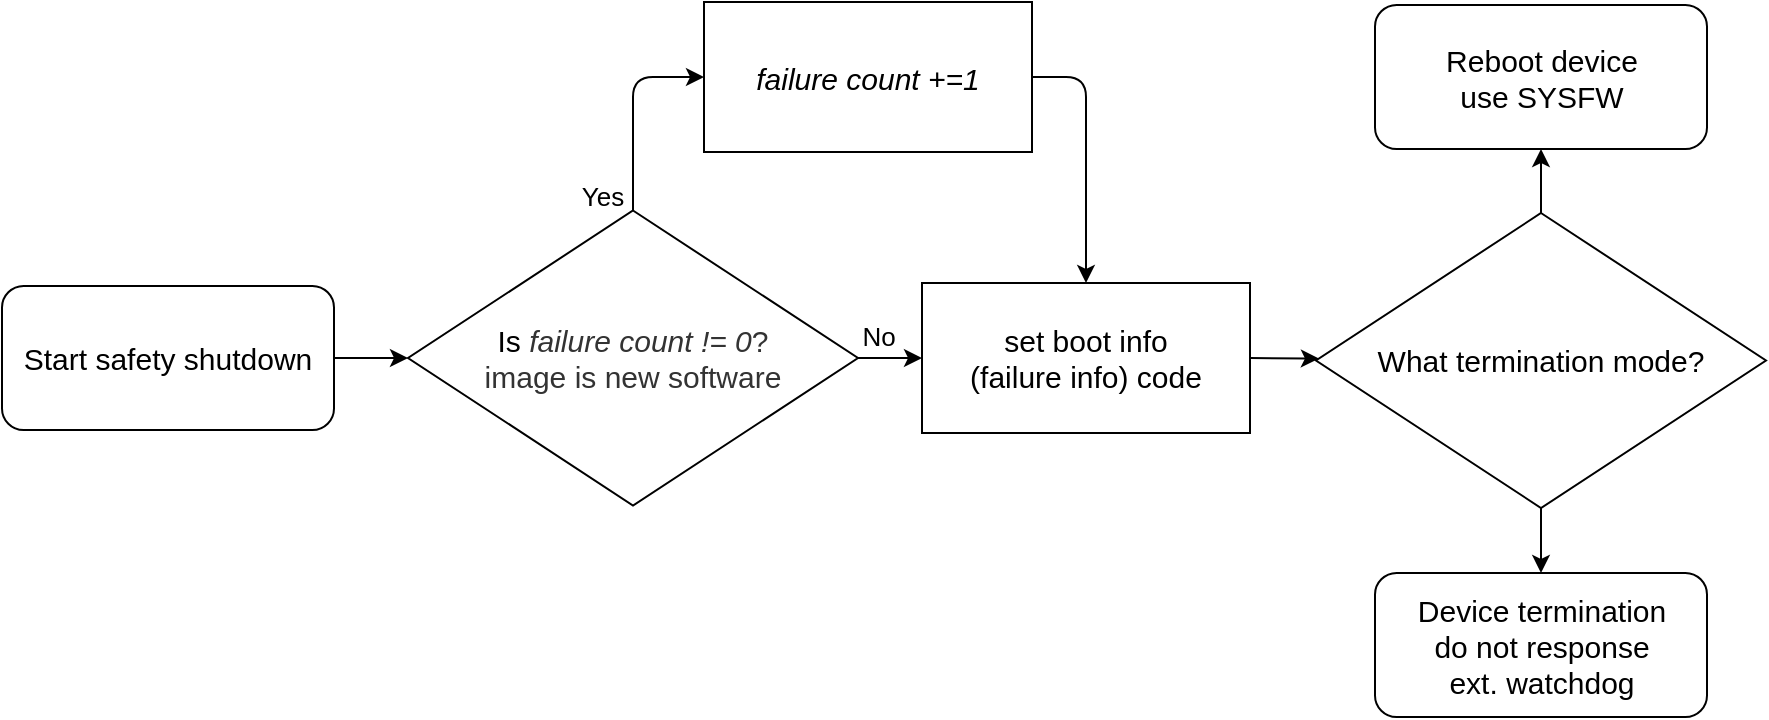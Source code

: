 <mxfile scale="3" border="0">
    <diagram id="LzTGRrPrDBO6Tm46XuKC" name="Page-1">
        <mxGraphModel dx="1456" dy="1718" grid="0" gridSize="10" guides="1" tooltips="1" connect="1" arrows="1" fold="1" page="0" pageScale="1" pageWidth="1600" pageHeight="1200" math="0" shadow="0">
            <root>
                <mxCell id="0"/>
                <mxCell id="1" parent="0"/>
                <mxCell id="354" style="edgeStyle=none;html=1;exitX=1;exitY=0.5;exitDx=0;exitDy=0;" edge="1" parent="1" source="316" target="353">
                    <mxGeometry relative="1" as="geometry"/>
                </mxCell>
                <mxCell id="316" value="Start safety shutdown" style="rounded=1;whiteSpace=wrap;html=1;fontSize=15;" parent="1" vertex="1">
                    <mxGeometry x="-717" y="-920" width="166" height="72" as="geometry"/>
                </mxCell>
                <mxCell id="349" style="edgeStyle=none;html=1;exitX=1;exitY=0.5;exitDx=0;exitDy=0;fontSize=15;" edge="1" parent="1" source="340" target="348">
                    <mxGeometry relative="1" as="geometry"/>
                </mxCell>
                <mxCell id="340" value="set boot info&lt;br&gt;(failure info) code" style="rounded=0;whiteSpace=wrap;html=1;fontSize=15;" vertex="1" parent="1">
                    <mxGeometry x="-257" y="-921.5" width="164" height="75" as="geometry"/>
                </mxCell>
                <mxCell id="342" value="Device termination&lt;div&gt;do not response&lt;br&gt;ext. watchdog&lt;/div&gt;" style="rounded=1;whiteSpace=wrap;html=1;fontSize=15;" vertex="1" parent="1">
                    <mxGeometry x="-30.5" y="-776.5" width="166" height="72" as="geometry"/>
                </mxCell>
                <mxCell id="343" value="Reboot device&lt;div&gt;use SYSFW&lt;/div&gt;" style="rounded=1;whiteSpace=wrap;html=1;fontSize=15;" vertex="1" parent="1">
                    <mxGeometry x="-30.5" y="-1060.5" width="166" height="72" as="geometry"/>
                </mxCell>
                <mxCell id="351" style="edgeStyle=none;html=1;exitX=0.5;exitY=1;exitDx=0;exitDy=0;fontSize=15;" edge="1" parent="1" source="348" target="342">
                    <mxGeometry relative="1" as="geometry"/>
                </mxCell>
                <mxCell id="352" style="edgeStyle=none;html=1;exitX=0.5;exitY=0;exitDx=0;exitDy=0;fontSize=15;" edge="1" parent="1" source="348" target="343">
                    <mxGeometry relative="1" as="geometry"/>
                </mxCell>
                <mxCell id="348" value="&lt;font&gt;What termination mode?&lt;/font&gt;" style="rhombus;whiteSpace=wrap;html=1;fontSize=15;" vertex="1" parent="1">
                    <mxGeometry x="-60" y="-956.5" width="225" height="147.5" as="geometry"/>
                </mxCell>
                <mxCell id="355" style="edgeStyle=none;html=1;exitX=1;exitY=0.5;exitDx=0;exitDy=0;" edge="1" parent="1" source="353" target="340">
                    <mxGeometry relative="1" as="geometry"/>
                </mxCell>
                <mxCell id="359" value="No" style="edgeLabel;html=1;align=center;verticalAlign=middle;resizable=0;points=[];fontSize=13;" vertex="1" connectable="0" parent="355">
                    <mxGeometry x="-0.494" y="1" relative="1" as="geometry">
                        <mxPoint x="2" y="-10" as="offset"/>
                    </mxGeometry>
                </mxCell>
                <mxCell id="357" style="edgeStyle=orthogonalEdgeStyle;html=1;exitX=0.5;exitY=0;exitDx=0;exitDy=0;entryX=0;entryY=0.5;entryDx=0;entryDy=0;" edge="1" parent="1" source="353" target="356">
                    <mxGeometry relative="1" as="geometry"/>
                </mxCell>
                <mxCell id="360" value="Yes" style="edgeLabel;html=1;align=center;verticalAlign=middle;resizable=0;points=[];fontSize=13;" vertex="1" connectable="0" parent="357">
                    <mxGeometry x="-0.735" relative="1" as="geometry">
                        <mxPoint x="-16" y="6" as="offset"/>
                    </mxGeometry>
                </mxCell>
                <mxCell id="353" value="&lt;font&gt;Is&amp;nbsp;&lt;/font&gt;&lt;span style=&quot;color: rgb(51, 51, 51);&quot;&gt;&lt;i&gt;failure count != 0&lt;/i&gt;?&lt;/span&gt;&lt;div&gt;&lt;font color=&quot;#333333&quot;&gt;image is new software&lt;/font&gt;&lt;/div&gt;" style="rhombus;whiteSpace=wrap;html=1;fontSize=15;" vertex="1" parent="1">
                    <mxGeometry x="-514" y="-957.75" width="225" height="147.5" as="geometry"/>
                </mxCell>
                <mxCell id="358" style="edgeStyle=orthogonalEdgeStyle;html=1;exitX=1;exitY=0.5;exitDx=0;exitDy=0;entryX=0.5;entryY=0;entryDx=0;entryDy=0;" edge="1" parent="1" source="356" target="340">
                    <mxGeometry relative="1" as="geometry"/>
                </mxCell>
                <mxCell id="356" value="&lt;i&gt;failure count +=1&lt;/i&gt;" style="rounded=0;whiteSpace=wrap;html=1;fontSize=15;" vertex="1" parent="1">
                    <mxGeometry x="-366" y="-1062" width="164" height="75" as="geometry"/>
                </mxCell>
            </root>
        </mxGraphModel>
    </diagram>
</mxfile>